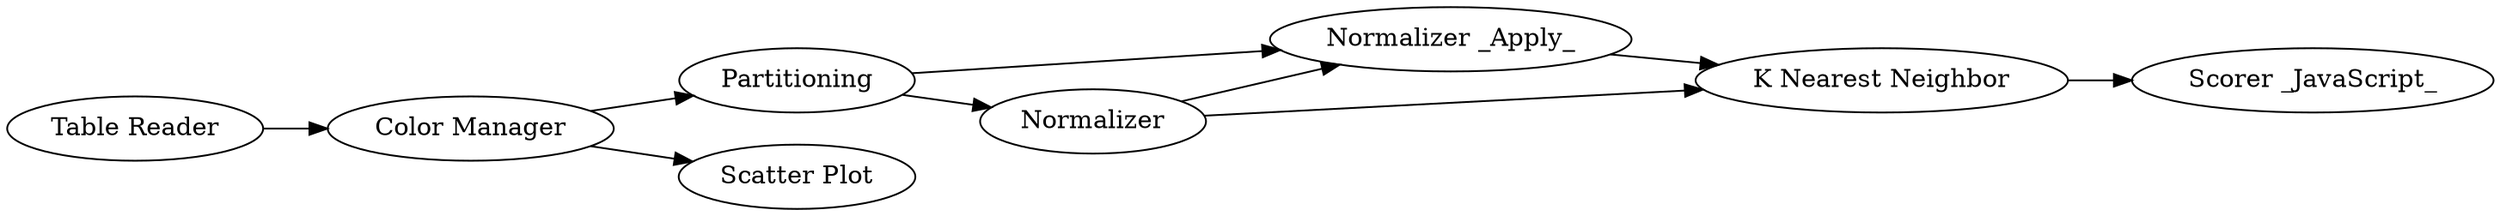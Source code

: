 digraph {
	4 -> 5
	3 -> 4
	3 -> 5
	1 -> 2
	9 -> 10
	2 -> 3
	5 -> 9
	2 -> 8
	4 -> 9
	5 [label="Normalizer _Apply_"]
	1 [label="Table Reader"]
	9 [label="K Nearest Neighbor"]
	4 [label=Normalizer]
	8 [label="Scatter Plot"]
	3 [label=Partitioning]
	2 [label="Color Manager"]
	10 [label="Scorer _JavaScript_"]
	rankdir=LR
}
